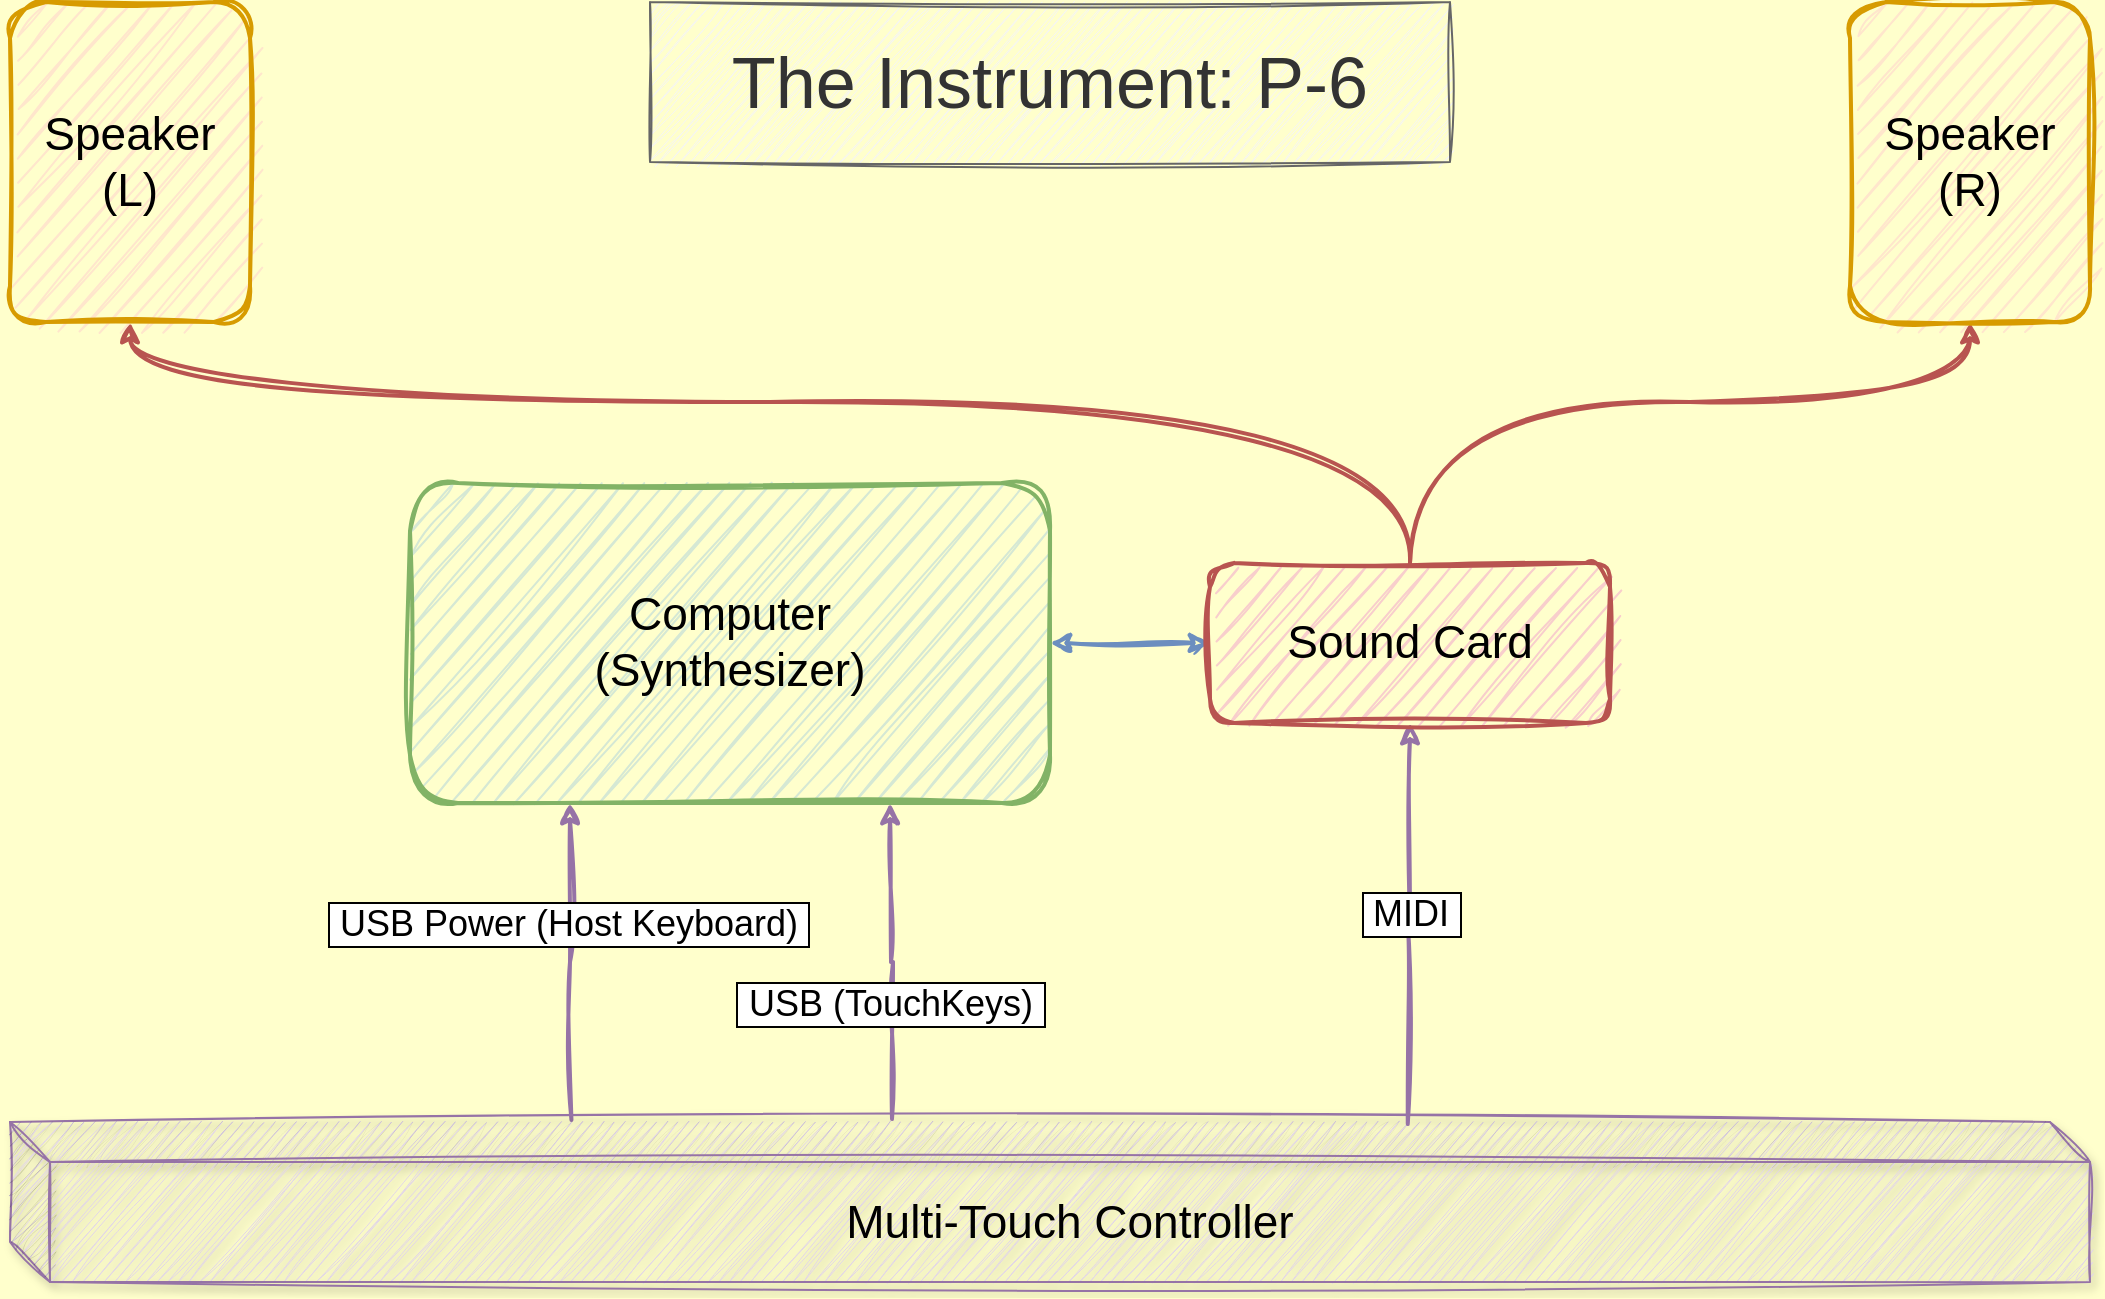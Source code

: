 <mxfile version="21.7.5" type="device">
  <diagram name="Page-1" id="qCLb-ooyRNMUHMCF8lpI">
    <mxGraphModel dx="1434" dy="931" grid="1" gridSize="10" guides="1" tooltips="1" connect="1" arrows="1" fold="1" page="1" pageScale="1" pageWidth="1200" pageHeight="800" background="#FFFFCC" math="0" shadow="0">
      <root>
        <mxCell id="0" />
        <mxCell id="1" parent="0" />
        <mxCell id="zNT_SMo8weagiPJWRwsJ-42" style="edgeStyle=orthogonalEdgeStyle;rounded=1;orthogonalLoop=1;jettySize=auto;html=1;exitX=1;exitY=0.5;exitDx=0;exitDy=0;entryX=0;entryY=0.5;entryDx=0;entryDy=0;strokeColor=#6c8ebf;sketch=1;curveFitting=1;jiggle=2;strokeWidth=2;fillColor=#dae8fc;startArrow=classic;startFill=1;" edge="1" parent="1" source="zNT_SMo8weagiPJWRwsJ-8" target="zNT_SMo8weagiPJWRwsJ-41">
          <mxGeometry relative="1" as="geometry" />
        </mxCell>
        <mxCell id="zNT_SMo8weagiPJWRwsJ-43" style="edgeStyle=orthogonalEdgeStyle;rounded=0;orthogonalLoop=1;jettySize=auto;html=1;exitX=0.25;exitY=1;exitDx=0;exitDy=0;entryX=0.193;entryY=-0.019;entryDx=0;entryDy=0;entryPerimeter=0;endArrow=none;endFill=0;startArrow=classic;startFill=1;sketch=1;curveFitting=1;jiggle=2;strokeWidth=2;fillColor=#e1d5e7;strokeColor=#9673a6;" edge="1" parent="1" source="zNT_SMo8weagiPJWRwsJ-8">
          <mxGeometry relative="1" as="geometry">
            <mxPoint x="360.72" y="638.96" as="targetPoint" />
            <Array as="points">
              <mxPoint x="360" y="560" />
            </Array>
          </mxGeometry>
        </mxCell>
        <mxCell id="zNT_SMo8weagiPJWRwsJ-44" value="&amp;nbsp;USB Power (Host Keyboard)&amp;nbsp;" style="edgeLabel;html=1;align=center;verticalAlign=middle;resizable=0;points=[];fontSize=18;labelBorderColor=default;" vertex="1" connectable="0" parent="zNT_SMo8weagiPJWRwsJ-43">
          <mxGeometry x="-0.039" y="-1" relative="1" as="geometry">
            <mxPoint y="-16" as="offset" />
          </mxGeometry>
        </mxCell>
        <mxCell id="zNT_SMo8weagiPJWRwsJ-8" value="Computer&lt;br&gt;(Synthesizer)" style="rounded=1;whiteSpace=wrap;html=1;fillColor=#d5e8d4;strokeColor=#82b366;fontStyle=0;fontSize=23;strokeWidth=2;glass=0;shadow=0;sketch=1;curveFitting=1;jiggle=2;" vertex="1" parent="1">
          <mxGeometry x="280" y="320.48" width="320" height="160" as="geometry" />
        </mxCell>
        <mxCell id="zNT_SMo8weagiPJWRwsJ-40" value="Multi-Touch Controller" style="shape=cube;whiteSpace=wrap;html=1;boundedLbl=1;backgroundOutline=1;darkOpacity=0.05;darkOpacity2=0.1;sketch=1;curveFitting=1;jiggle=2;fillColor=#e1d5e7;strokeColor=#9673a6;shadow=1;fontSize=23;" vertex="1" parent="1">
          <mxGeometry x="80" y="640" width="1040" height="80" as="geometry" />
        </mxCell>
        <mxCell id="zNT_SMo8weagiPJWRwsJ-47" style="edgeStyle=orthogonalEdgeStyle;rounded=0;orthogonalLoop=1;jettySize=auto;html=1;exitX=0.5;exitY=1;exitDx=0;exitDy=0;entryX=0.672;entryY=0.013;entryDx=0;entryDy=0;entryPerimeter=0;startArrow=classic;startFill=1;endArrow=none;endFill=0;fillColor=#e1d5e7;strokeColor=#9673a6;strokeWidth=2;sketch=1;curveFitting=1;jiggle=2;" edge="1" parent="1" source="zNT_SMo8weagiPJWRwsJ-41" target="zNT_SMo8weagiPJWRwsJ-40">
          <mxGeometry relative="1" as="geometry">
            <mxPoint x="819.36" y="640" as="targetPoint" />
          </mxGeometry>
        </mxCell>
        <mxCell id="zNT_SMo8weagiPJWRwsJ-48" value="&amp;nbsp;MIDI&amp;nbsp;" style="edgeLabel;html=1;align=center;verticalAlign=middle;resizable=0;points=[];fontSize=18;labelBorderColor=default;" vertex="1" connectable="0" parent="zNT_SMo8weagiPJWRwsJ-47">
          <mxGeometry x="-0.219" y="1" relative="1" as="geometry">
            <mxPoint x="-1" y="17" as="offset" />
          </mxGeometry>
        </mxCell>
        <mxCell id="zNT_SMo8weagiPJWRwsJ-51" style="edgeStyle=orthogonalEdgeStyle;orthogonalLoop=1;jettySize=auto;html=1;sketch=1;curveFitting=1;jiggle=2;curved=1;strokeWidth=2;fillColor=#f8cecc;strokeColor=#b85450;" edge="1" parent="1" source="zNT_SMo8weagiPJWRwsJ-41" target="zNT_SMo8weagiPJWRwsJ-49">
          <mxGeometry relative="1" as="geometry">
            <Array as="points">
              <mxPoint x="780" y="280" />
              <mxPoint x="140" y="280" />
            </Array>
          </mxGeometry>
        </mxCell>
        <mxCell id="zNT_SMo8weagiPJWRwsJ-52" style="edgeStyle=orthogonalEdgeStyle;orthogonalLoop=1;jettySize=auto;html=1;exitX=0.5;exitY=0;exitDx=0;exitDy=0;entryX=0.5;entryY=1;entryDx=0;entryDy=0;curved=1;sketch=1;curveFitting=1;jiggle=2;strokeWidth=2;fillColor=#f8cecc;strokeColor=#b85450;" edge="1" parent="1" source="zNT_SMo8weagiPJWRwsJ-41" target="zNT_SMo8weagiPJWRwsJ-50">
          <mxGeometry relative="1" as="geometry">
            <Array as="points">
              <mxPoint x="780" y="280" />
              <mxPoint x="1060" y="280" />
            </Array>
          </mxGeometry>
        </mxCell>
        <mxCell id="zNT_SMo8weagiPJWRwsJ-41" value="Sound Card" style="rounded=1;whiteSpace=wrap;html=1;fillColor=#f8cecc;strokeColor=#b85450;fontStyle=0;fontSize=23;strokeWidth=2;sketch=1;curveFitting=1;jiggle=2;glass=0;shadow=0;" vertex="1" parent="1">
          <mxGeometry x="680" y="360.48" width="200" height="80" as="geometry" />
        </mxCell>
        <mxCell id="zNT_SMo8weagiPJWRwsJ-45" style="edgeStyle=orthogonalEdgeStyle;rounded=0;orthogonalLoop=1;jettySize=auto;html=1;exitX=0.25;exitY=1;exitDx=0;exitDy=0;entryX=0.193;entryY=-0.019;entryDx=0;entryDy=0;entryPerimeter=0;endArrow=none;endFill=0;startArrow=classic;startFill=1;sketch=1;curveFitting=1;jiggle=2;strokeWidth=2;fillColor=#e1d5e7;strokeColor=#9673a6;" edge="1" parent="1">
          <mxGeometry relative="1" as="geometry">
            <mxPoint x="520" y="480.48" as="sourcePoint" />
            <mxPoint x="521" y="638.48" as="targetPoint" />
          </mxGeometry>
        </mxCell>
        <mxCell id="zNT_SMo8weagiPJWRwsJ-46" value="&lt;font style=&quot;font-size: 18px;&quot;&gt;&amp;nbsp;USB (TouchKeys)&amp;nbsp;&lt;/font&gt;" style="edgeLabel;html=1;align=center;verticalAlign=middle;resizable=0;points=[];fontSize=16;labelBorderColor=default;" vertex="1" connectable="0" parent="zNT_SMo8weagiPJWRwsJ-45">
          <mxGeometry x="-0.039" y="-1" relative="1" as="geometry">
            <mxPoint y="24" as="offset" />
          </mxGeometry>
        </mxCell>
        <mxCell id="zNT_SMo8weagiPJWRwsJ-49" value="Speaker (L)" style="rounded=1;whiteSpace=wrap;html=1;fillColor=#ffe6cc;strokeColor=#d79b00;fontStyle=0;fontSize=23;strokeWidth=2;glass=0;shadow=0;sketch=1;curveFitting=1;jiggle=2;" vertex="1" parent="1">
          <mxGeometry x="80" y="80" width="120" height="160" as="geometry" />
        </mxCell>
        <mxCell id="zNT_SMo8weagiPJWRwsJ-50" value="Speaker (R)" style="rounded=1;whiteSpace=wrap;html=1;fillColor=#ffe6cc;strokeColor=#d79b00;fontStyle=0;fontSize=23;strokeWidth=2;glass=0;shadow=0;sketch=1;curveFitting=1;jiggle=2;" vertex="1" parent="1">
          <mxGeometry x="1000" y="80" width="120" height="160" as="geometry" />
        </mxCell>
        <mxCell id="zNT_SMo8weagiPJWRwsJ-53" value="&lt;font style=&quot;font-size: 36px;&quot;&gt;The Instrument: P-6&lt;/font&gt;" style="text;html=1;align=center;verticalAlign=middle;whiteSpace=wrap;rounded=0;sketch=1;curveFitting=1;jiggle=2;shadow=0;fillColor=#f5f5f5;strokeColor=#666666;fontColor=#333333;" vertex="1" parent="1">
          <mxGeometry x="400" y="80" width="400" height="80" as="geometry" />
        </mxCell>
      </root>
    </mxGraphModel>
  </diagram>
</mxfile>
